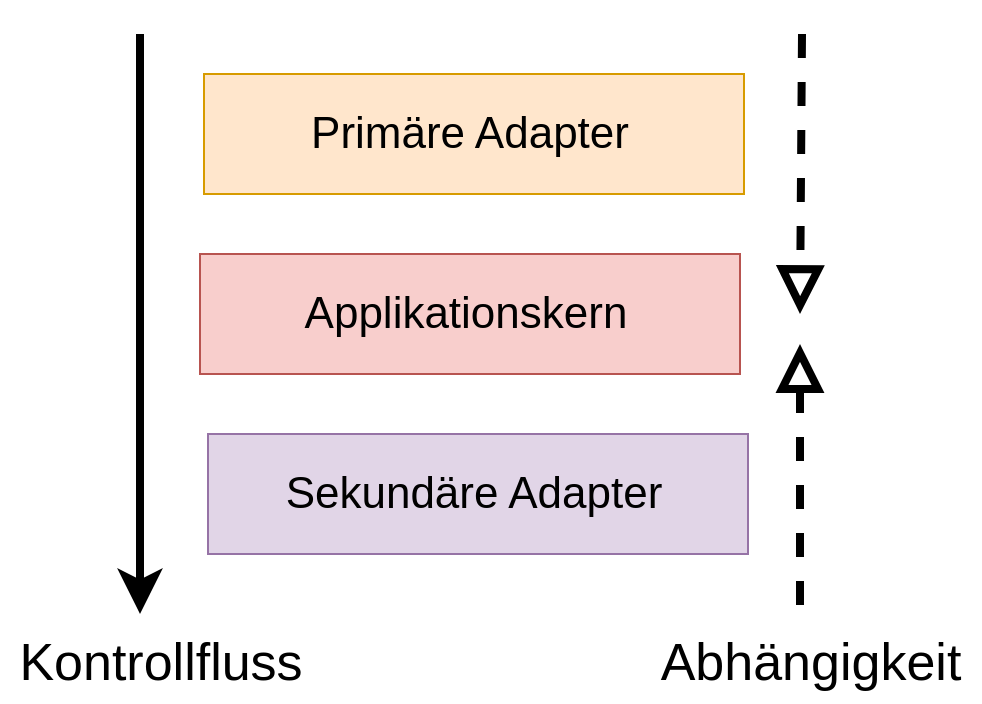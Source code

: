<mxfile version="15.4.0" type="device"><diagram id="z1pLs8sJM88CfJQa4Bx2" name="Page-1"><mxGraphModel dx="973" dy="995" grid="1" gridSize="10" guides="1" tooltips="1" connect="1" arrows="1" fold="1" page="1" pageScale="1" pageWidth="1169" pageHeight="827" math="0" shadow="0"><root><mxCell id="0"/><mxCell id="1" parent="0"/><mxCell id="cuTVTrkjBVq-2oCbKacI-172" value="&lt;font style=&quot;font-size: 26px;&quot;&gt;Kontrollfluss&lt;/font&gt;" style="text;html=1;align=center;verticalAlign=middle;resizable=0;points=[];autosize=1;strokeColor=none;fillColor=none;fontSize=26;fontColor=#000000;" parent="1" vertex="1"><mxGeometry x="310" y="394" width="160" height="40" as="geometry"/></mxCell><mxCell id="cuTVTrkjBVq-2oCbKacI-173" value="&lt;font style=&quot;font-size: 26px;&quot;&gt;Abhängigkeit&lt;/font&gt;" style="text;html=1;align=center;verticalAlign=middle;resizable=0;points=[];autosize=1;strokeColor=none;fillColor=none;fontSize=26;fontColor=#000000;" parent="1" vertex="1"><mxGeometry x="630" y="394" width="170" height="40" as="geometry"/></mxCell><mxCell id="KfSQvHBZy1Jdddclp56z-1" value="" style="rounded=0;whiteSpace=wrap;html=1;fillColor=#ffe6cc;strokeColor=#d79b00;" parent="1" vertex="1"><mxGeometry x="412" y="120" width="270" height="60" as="geometry"/></mxCell><mxCell id="KfSQvHBZy1Jdddclp56z-2" value="Primäre Adapter" style="text;html=1;strokeColor=none;fillColor=none;align=center;verticalAlign=middle;whiteSpace=wrap;rounded=0;fontSize=22;" parent="1" vertex="1"><mxGeometry x="410" y="135" width="270" height="30" as="geometry"/></mxCell><mxCell id="KfSQvHBZy1Jdddclp56z-3" value="" style="rounded=0;whiteSpace=wrap;html=1;fillColor=#f8cecc;strokeColor=#b85450;" parent="1" vertex="1"><mxGeometry x="410" y="210" width="270" height="60" as="geometry"/></mxCell><mxCell id="KfSQvHBZy1Jdddclp56z-4" value="Applikationskern" style="text;html=1;strokeColor=none;fillColor=none;align=center;verticalAlign=middle;whiteSpace=wrap;rounded=0;fontSize=22;" parent="1" vertex="1"><mxGeometry x="408" y="225" width="270" height="30" as="geometry"/></mxCell><mxCell id="KfSQvHBZy1Jdddclp56z-7" value="" style="rounded=0;whiteSpace=wrap;html=1;fillColor=#e1d5e7;strokeColor=#9673a6;" parent="1" vertex="1"><mxGeometry x="414" y="300" width="270" height="60" as="geometry"/></mxCell><mxCell id="KfSQvHBZy1Jdddclp56z-8" value="Sekundäre Adapter" style="text;html=1;strokeColor=none;fillColor=none;align=center;verticalAlign=middle;whiteSpace=wrap;rounded=0;fontSize=22;" parent="1" vertex="1"><mxGeometry x="412" y="315" width="270" height="30" as="geometry"/></mxCell><mxCell id="cuTVTrkjBVq-2oCbKacI-32" value="" style="endArrow=classic;html=1;rounded=0;fontSize=27;fontColor=#000000;strokeWidth=4;startSize=11;endSize=10;" parent="1" edge="1"><mxGeometry x="218" y="235" width="50" height="50" as="geometry"><mxPoint x="380" y="100" as="sourcePoint"/><mxPoint x="380" y="390" as="targetPoint"/><Array as="points"/></mxGeometry></mxCell><mxCell id="cuTVTrkjBVq-2oCbKacI-33" value="" style="endArrow=block;html=1;rounded=0;fontSize=27;fontColor=#000000;strokeWidth=4;endFill=0;startSize=7;endSize=14;dashed=1;" parent="1" edge="1"><mxGeometry x="574" y="235" width="50" height="50" as="geometry"><mxPoint x="711" y="100" as="sourcePoint"/><mxPoint x="710" y="240" as="targetPoint"/></mxGeometry></mxCell><mxCell id="rIs2UxPfws9297AeBGiD-1" value="" style="endArrow=none;html=1;rounded=0;fontSize=27;fontColor=#000000;strokeWidth=4;endFill=0;startSize=14;endSize=14;dashed=1;startArrow=block;startFill=0;" edge="1" parent="1"><mxGeometry x="574" y="410" width="50" height="50" as="geometry"><mxPoint x="710" y="255" as="sourcePoint"/><mxPoint x="710" y="395" as="targetPoint"/></mxGeometry></mxCell></root></mxGraphModel></diagram></mxfile>